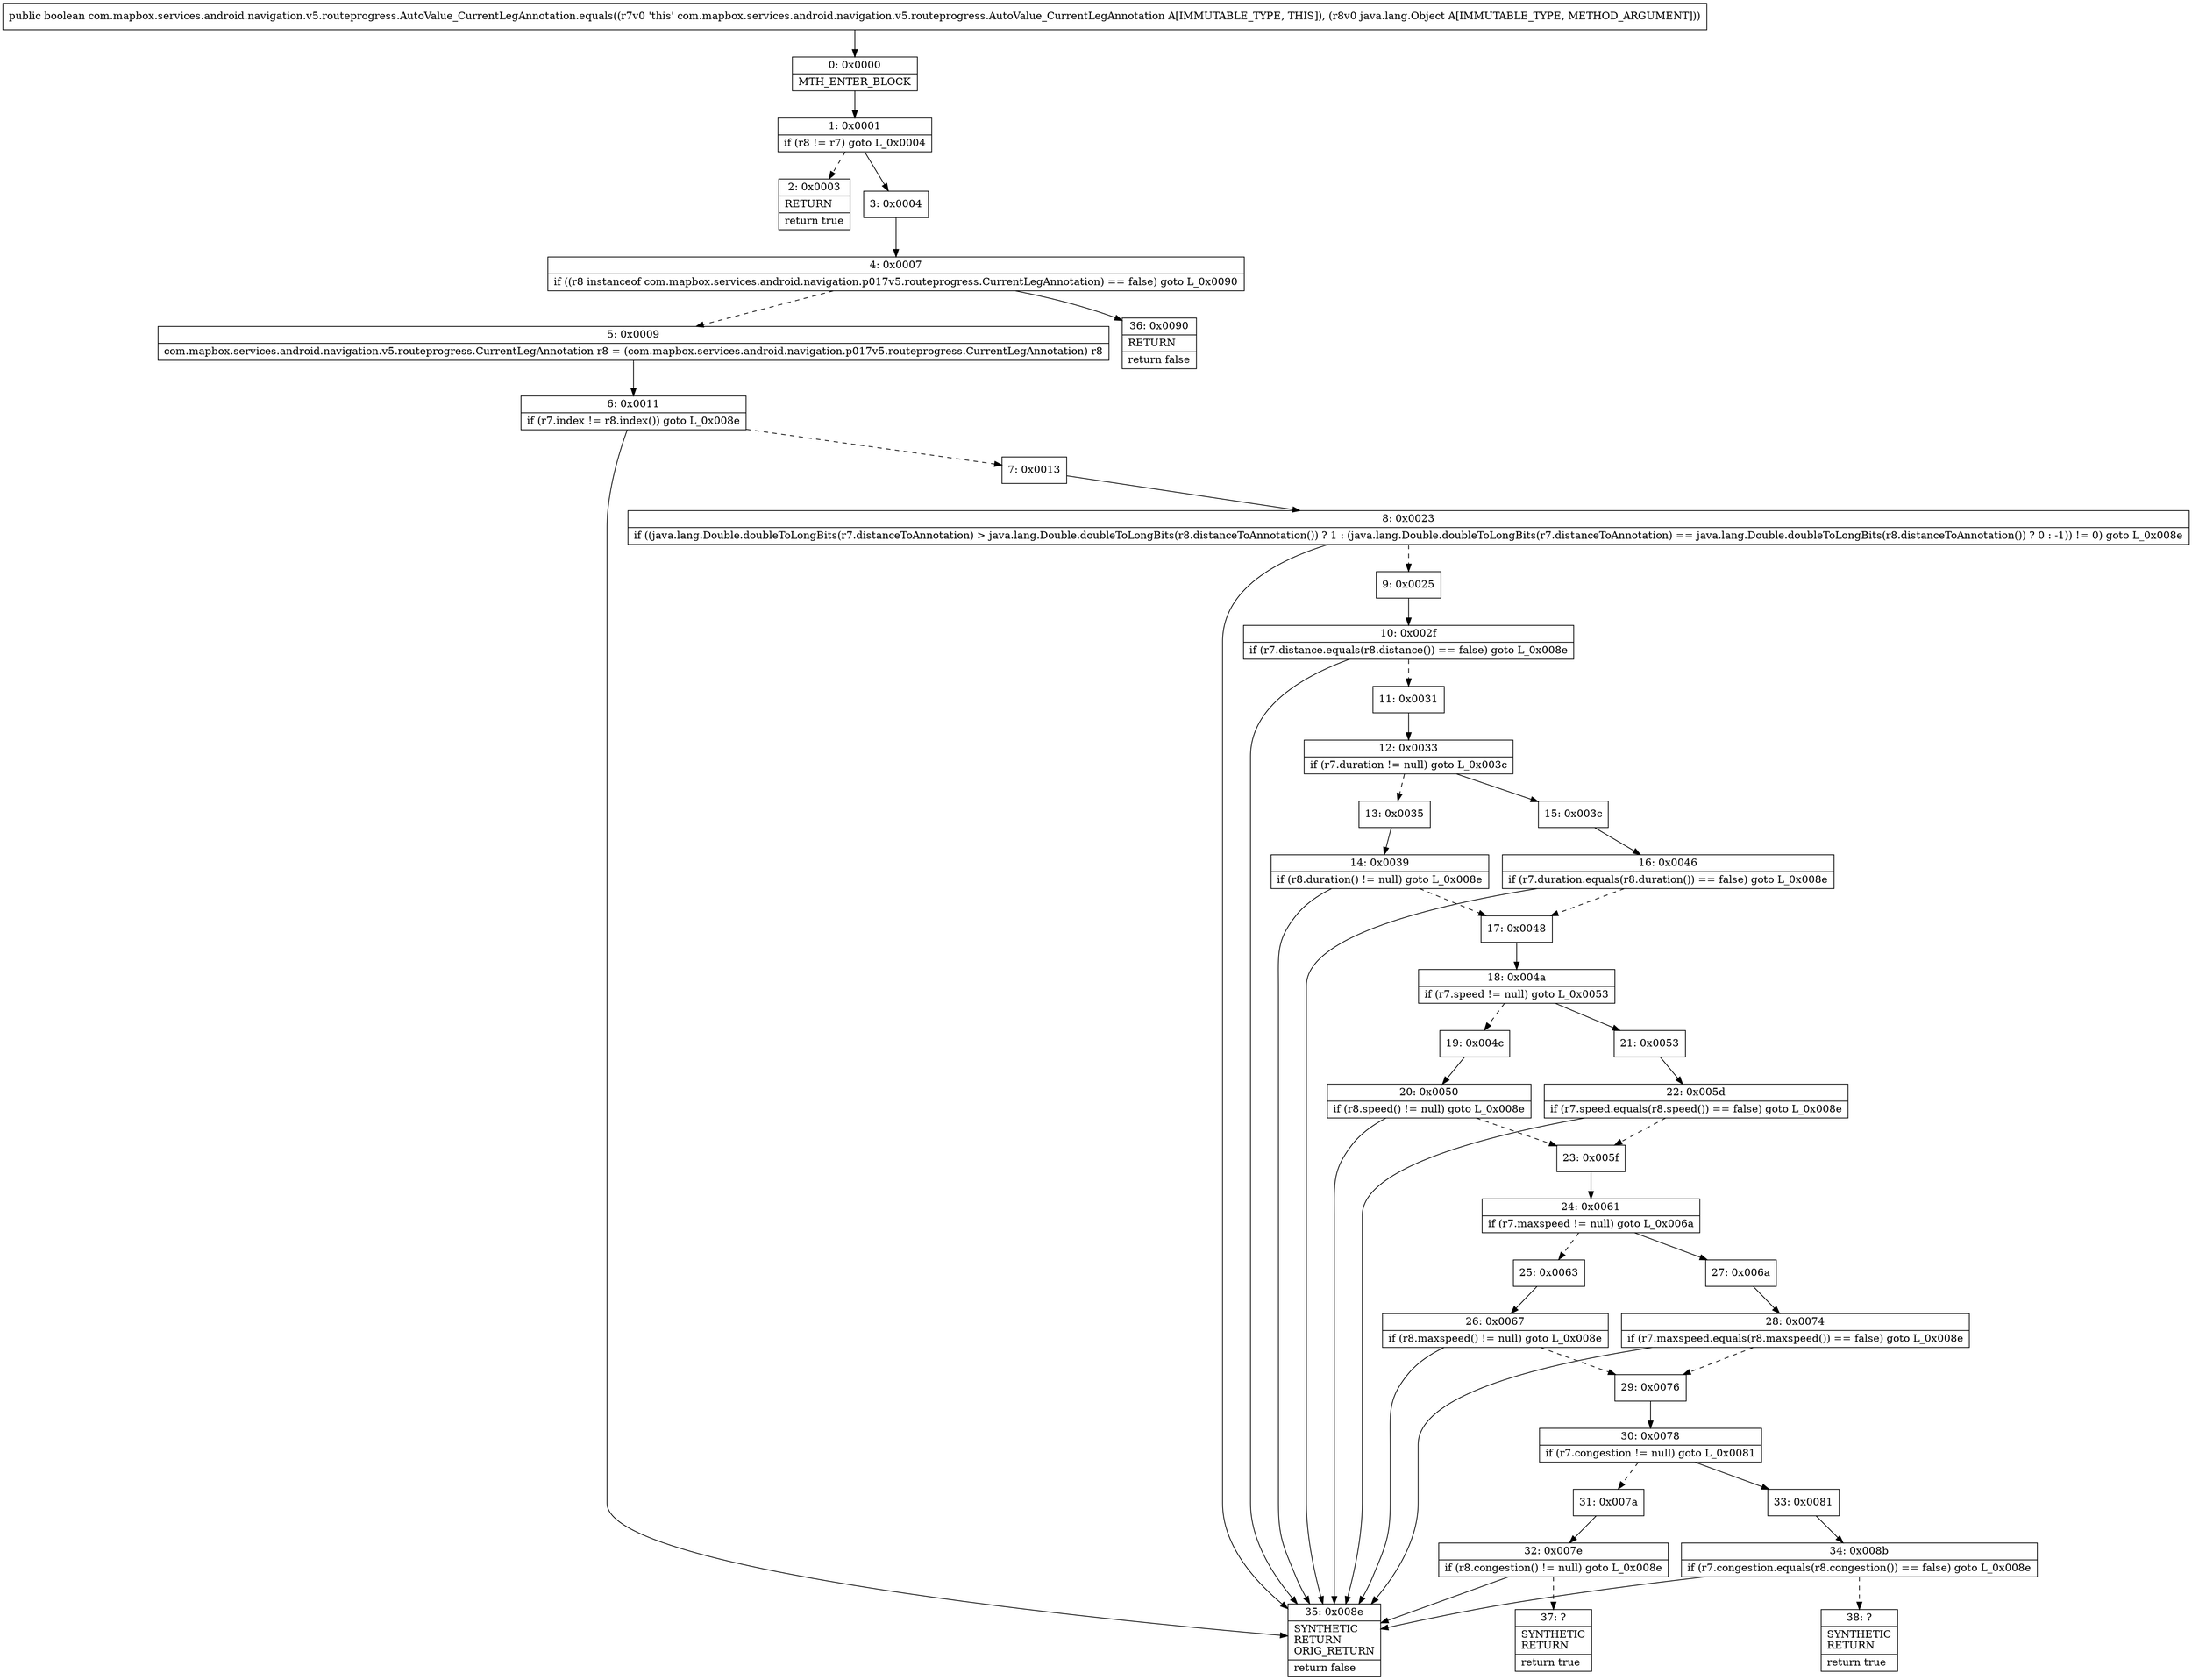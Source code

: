 digraph "CFG forcom.mapbox.services.android.navigation.v5.routeprogress.AutoValue_CurrentLegAnnotation.equals(Ljava\/lang\/Object;)Z" {
Node_0 [shape=record,label="{0\:\ 0x0000|MTH_ENTER_BLOCK\l}"];
Node_1 [shape=record,label="{1\:\ 0x0001|if (r8 != r7) goto L_0x0004\l}"];
Node_2 [shape=record,label="{2\:\ 0x0003|RETURN\l|return true\l}"];
Node_3 [shape=record,label="{3\:\ 0x0004}"];
Node_4 [shape=record,label="{4\:\ 0x0007|if ((r8 instanceof com.mapbox.services.android.navigation.p017v5.routeprogress.CurrentLegAnnotation) == false) goto L_0x0090\l}"];
Node_5 [shape=record,label="{5\:\ 0x0009|com.mapbox.services.android.navigation.v5.routeprogress.CurrentLegAnnotation r8 = (com.mapbox.services.android.navigation.p017v5.routeprogress.CurrentLegAnnotation) r8\l}"];
Node_6 [shape=record,label="{6\:\ 0x0011|if (r7.index != r8.index()) goto L_0x008e\l}"];
Node_7 [shape=record,label="{7\:\ 0x0013}"];
Node_8 [shape=record,label="{8\:\ 0x0023|if ((java.lang.Double.doubleToLongBits(r7.distanceToAnnotation) \> java.lang.Double.doubleToLongBits(r8.distanceToAnnotation()) ? 1 : (java.lang.Double.doubleToLongBits(r7.distanceToAnnotation) == java.lang.Double.doubleToLongBits(r8.distanceToAnnotation()) ? 0 : \-1)) != 0) goto L_0x008e\l}"];
Node_9 [shape=record,label="{9\:\ 0x0025}"];
Node_10 [shape=record,label="{10\:\ 0x002f|if (r7.distance.equals(r8.distance()) == false) goto L_0x008e\l}"];
Node_11 [shape=record,label="{11\:\ 0x0031}"];
Node_12 [shape=record,label="{12\:\ 0x0033|if (r7.duration != null) goto L_0x003c\l}"];
Node_13 [shape=record,label="{13\:\ 0x0035}"];
Node_14 [shape=record,label="{14\:\ 0x0039|if (r8.duration() != null) goto L_0x008e\l}"];
Node_15 [shape=record,label="{15\:\ 0x003c}"];
Node_16 [shape=record,label="{16\:\ 0x0046|if (r7.duration.equals(r8.duration()) == false) goto L_0x008e\l}"];
Node_17 [shape=record,label="{17\:\ 0x0048}"];
Node_18 [shape=record,label="{18\:\ 0x004a|if (r7.speed != null) goto L_0x0053\l}"];
Node_19 [shape=record,label="{19\:\ 0x004c}"];
Node_20 [shape=record,label="{20\:\ 0x0050|if (r8.speed() != null) goto L_0x008e\l}"];
Node_21 [shape=record,label="{21\:\ 0x0053}"];
Node_22 [shape=record,label="{22\:\ 0x005d|if (r7.speed.equals(r8.speed()) == false) goto L_0x008e\l}"];
Node_23 [shape=record,label="{23\:\ 0x005f}"];
Node_24 [shape=record,label="{24\:\ 0x0061|if (r7.maxspeed != null) goto L_0x006a\l}"];
Node_25 [shape=record,label="{25\:\ 0x0063}"];
Node_26 [shape=record,label="{26\:\ 0x0067|if (r8.maxspeed() != null) goto L_0x008e\l}"];
Node_27 [shape=record,label="{27\:\ 0x006a}"];
Node_28 [shape=record,label="{28\:\ 0x0074|if (r7.maxspeed.equals(r8.maxspeed()) == false) goto L_0x008e\l}"];
Node_29 [shape=record,label="{29\:\ 0x0076}"];
Node_30 [shape=record,label="{30\:\ 0x0078|if (r7.congestion != null) goto L_0x0081\l}"];
Node_31 [shape=record,label="{31\:\ 0x007a}"];
Node_32 [shape=record,label="{32\:\ 0x007e|if (r8.congestion() != null) goto L_0x008e\l}"];
Node_33 [shape=record,label="{33\:\ 0x0081}"];
Node_34 [shape=record,label="{34\:\ 0x008b|if (r7.congestion.equals(r8.congestion()) == false) goto L_0x008e\l}"];
Node_35 [shape=record,label="{35\:\ 0x008e|SYNTHETIC\lRETURN\lORIG_RETURN\l|return false\l}"];
Node_36 [shape=record,label="{36\:\ 0x0090|RETURN\l|return false\l}"];
Node_37 [shape=record,label="{37\:\ ?|SYNTHETIC\lRETURN\l|return true\l}"];
Node_38 [shape=record,label="{38\:\ ?|SYNTHETIC\lRETURN\l|return true\l}"];
MethodNode[shape=record,label="{public boolean com.mapbox.services.android.navigation.v5.routeprogress.AutoValue_CurrentLegAnnotation.equals((r7v0 'this' com.mapbox.services.android.navigation.v5.routeprogress.AutoValue_CurrentLegAnnotation A[IMMUTABLE_TYPE, THIS]), (r8v0 java.lang.Object A[IMMUTABLE_TYPE, METHOD_ARGUMENT])) }"];
MethodNode -> Node_0;
Node_0 -> Node_1;
Node_1 -> Node_2[style=dashed];
Node_1 -> Node_3;
Node_3 -> Node_4;
Node_4 -> Node_5[style=dashed];
Node_4 -> Node_36;
Node_5 -> Node_6;
Node_6 -> Node_7[style=dashed];
Node_6 -> Node_35;
Node_7 -> Node_8;
Node_8 -> Node_9[style=dashed];
Node_8 -> Node_35;
Node_9 -> Node_10;
Node_10 -> Node_11[style=dashed];
Node_10 -> Node_35;
Node_11 -> Node_12;
Node_12 -> Node_13[style=dashed];
Node_12 -> Node_15;
Node_13 -> Node_14;
Node_14 -> Node_35;
Node_14 -> Node_17[style=dashed];
Node_15 -> Node_16;
Node_16 -> Node_17[style=dashed];
Node_16 -> Node_35;
Node_17 -> Node_18;
Node_18 -> Node_19[style=dashed];
Node_18 -> Node_21;
Node_19 -> Node_20;
Node_20 -> Node_35;
Node_20 -> Node_23[style=dashed];
Node_21 -> Node_22;
Node_22 -> Node_23[style=dashed];
Node_22 -> Node_35;
Node_23 -> Node_24;
Node_24 -> Node_25[style=dashed];
Node_24 -> Node_27;
Node_25 -> Node_26;
Node_26 -> Node_35;
Node_26 -> Node_29[style=dashed];
Node_27 -> Node_28;
Node_28 -> Node_29[style=dashed];
Node_28 -> Node_35;
Node_29 -> Node_30;
Node_30 -> Node_31[style=dashed];
Node_30 -> Node_33;
Node_31 -> Node_32;
Node_32 -> Node_35;
Node_32 -> Node_37[style=dashed];
Node_33 -> Node_34;
Node_34 -> Node_35;
Node_34 -> Node_38[style=dashed];
}


